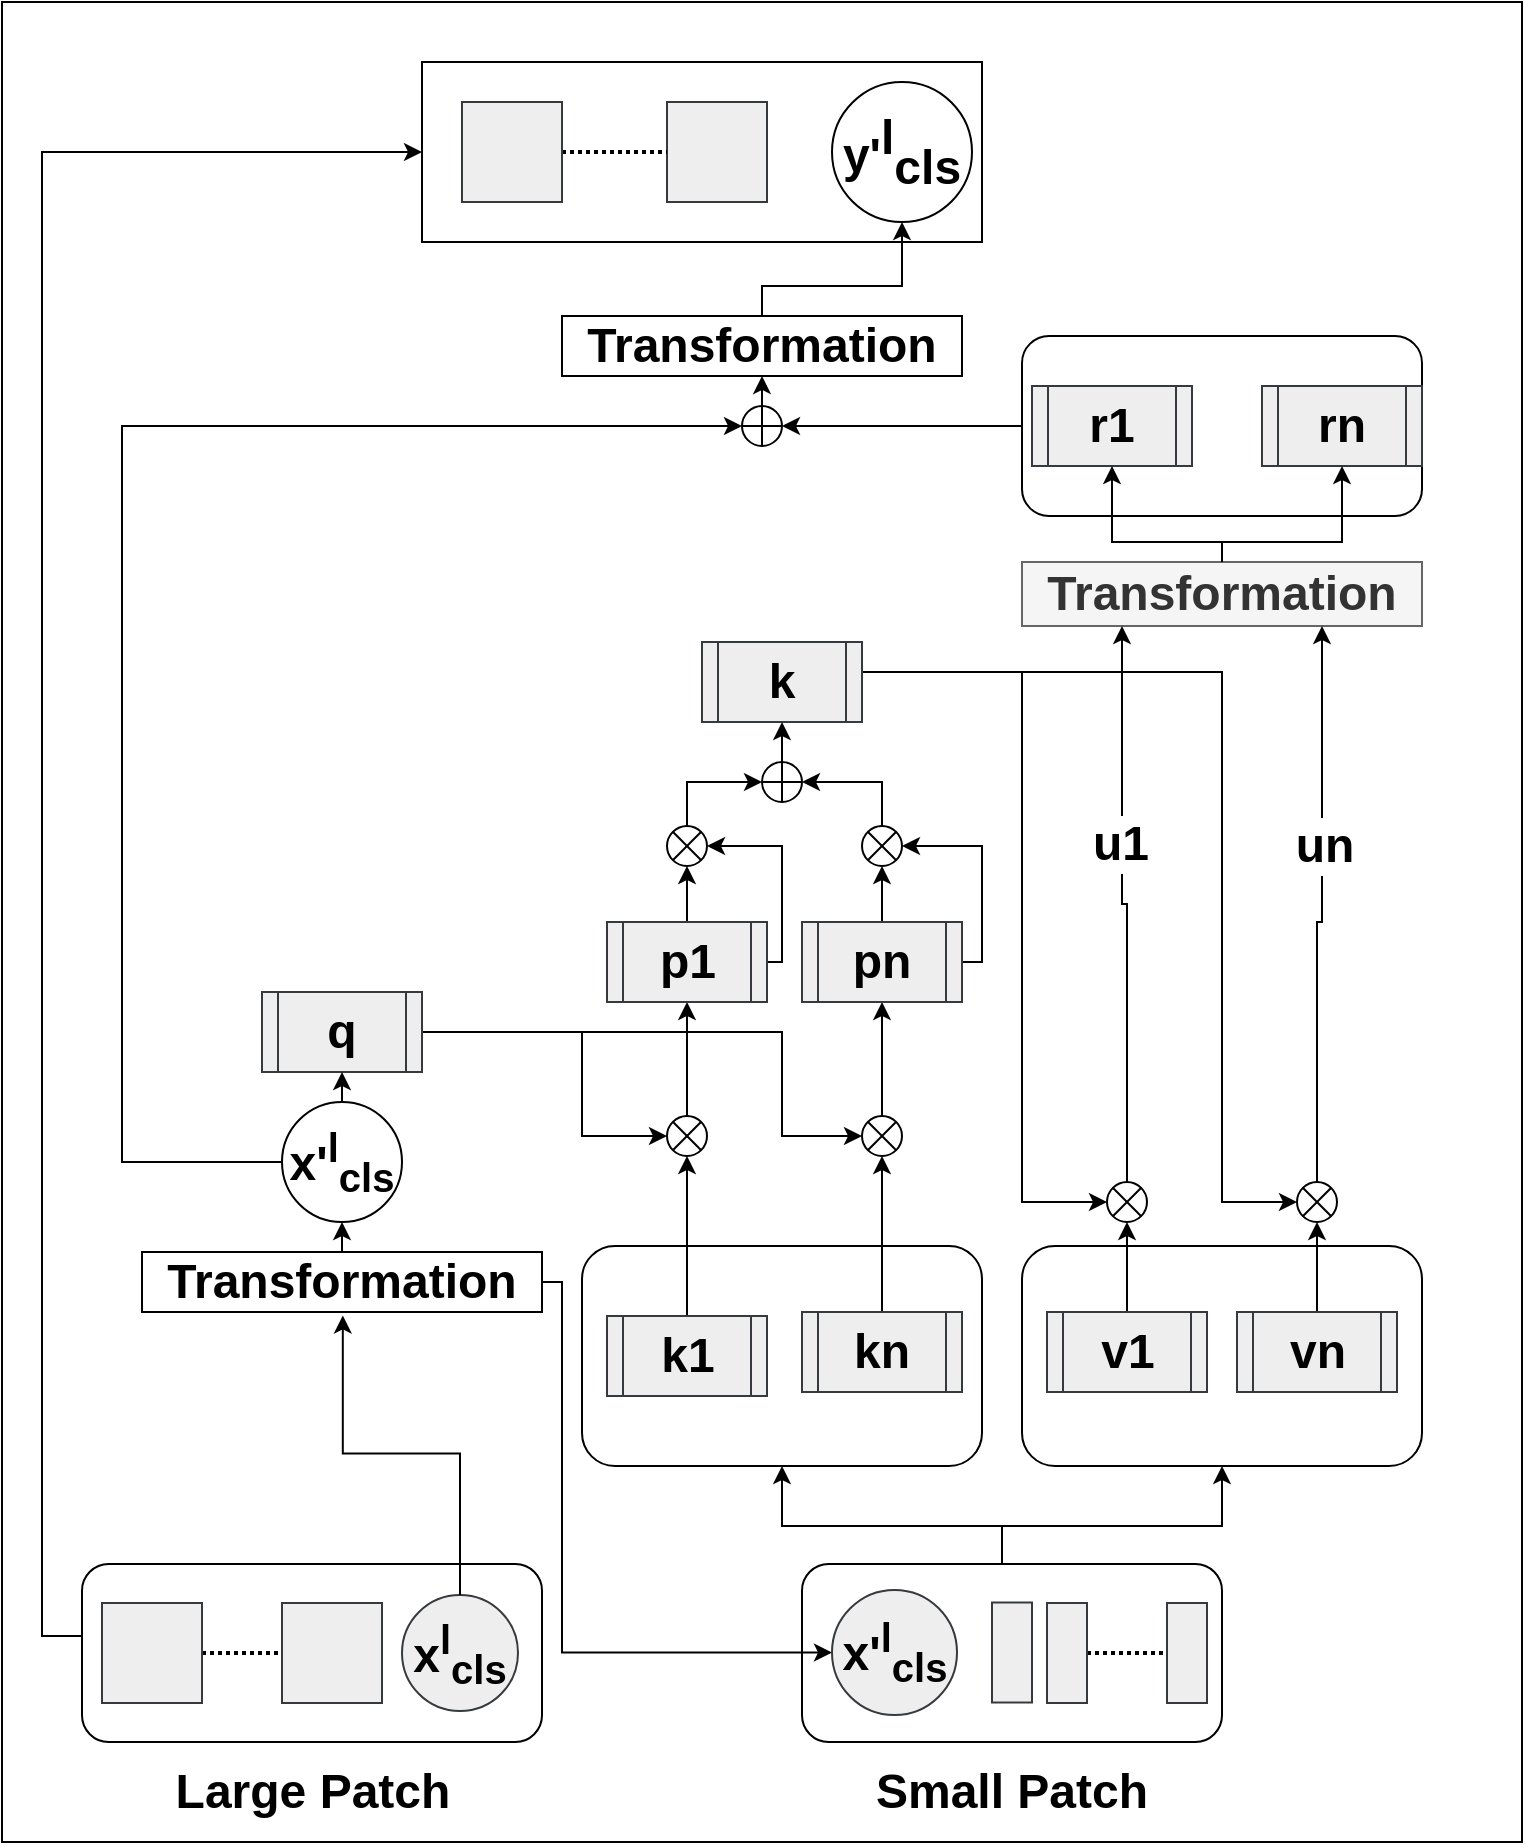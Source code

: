 <mxfile version="22.1.17" type="github" pages="2">
  <diagram id="8pTBhF0LpMx93Jpw1MKz" name="Page-1">
    <mxGraphModel dx="3500" dy="1987" grid="1" gridSize="10" guides="1" tooltips="1" connect="1" arrows="1" fold="1" page="1" pageScale="1" pageWidth="850" pageHeight="1100" math="0" shadow="0">
      <root>
        <mxCell id="0" />
        <mxCell id="1" parent="0" />
        <mxCell id="Wy6P19Ys7phJF_CWAO8N-5" value="" style="rounded=0;whiteSpace=wrap;html=1;fontSize=24;fontStyle=1" parent="1" vertex="1">
          <mxGeometry x="20" y="130" width="760" height="920" as="geometry" />
        </mxCell>
        <mxCell id="Wy6P19Ys7phJF_CWAO8N-6" value="" style="rounded=0;whiteSpace=wrap;html=1;fontSize=24;fontStyle=1" parent="1" vertex="1">
          <mxGeometry x="230" y="160" width="280" height="90" as="geometry" />
        </mxCell>
        <mxCell id="Wy6P19Ys7phJF_CWAO8N-145" style="edgeStyle=orthogonalEdgeStyle;rounded=0;orthogonalLoop=1;jettySize=auto;html=1;exitX=1;exitY=0.5;exitDx=0;exitDy=0;entryX=0;entryY=0.5;entryDx=0;entryDy=0;fontSize=24;fontStyle=1" parent="1" source="Wy6P19Ys7phJF_CWAO8N-24" target="Wy6P19Ys7phJF_CWAO8N-88" edge="1">
          <mxGeometry relative="1" as="geometry">
            <Array as="points">
              <mxPoint x="240" y="645" />
              <mxPoint x="310" y="645" />
              <mxPoint x="310" y="697" />
            </Array>
          </mxGeometry>
        </mxCell>
        <mxCell id="Wy6P19Ys7phJF_CWAO8N-148" style="edgeStyle=orthogonalEdgeStyle;rounded=0;orthogonalLoop=1;jettySize=auto;html=1;exitX=1;exitY=0.5;exitDx=0;exitDy=0;entryX=0;entryY=0.5;entryDx=0;entryDy=0;fontSize=24;fontStyle=1" parent="1" source="Wy6P19Ys7phJF_CWAO8N-24" target="Wy6P19Ys7phJF_CWAO8N-91" edge="1">
          <mxGeometry relative="1" as="geometry">
            <Array as="points">
              <mxPoint x="240" y="645" />
              <mxPoint x="410" y="645" />
              <mxPoint x="410" y="697" />
            </Array>
          </mxGeometry>
        </mxCell>
        <mxCell id="Wy6P19Ys7phJF_CWAO8N-24" value="q" style="shape=process;whiteSpace=wrap;html=1;backgroundOutline=1;fontSize=24;fontStyle=1;fillColor=#eeeeee;strokeColor=#36393d;" parent="1" vertex="1">
          <mxGeometry x="150" y="625" width="80" height="40" as="geometry" />
        </mxCell>
        <mxCell id="Wy6P19Ys7phJF_CWAO8N-163" style="edgeStyle=orthogonalEdgeStyle;rounded=0;orthogonalLoop=1;jettySize=auto;html=1;exitX=1;exitY=0.5;exitDx=0;exitDy=0;entryX=0;entryY=0.5;entryDx=0;entryDy=0;fontSize=24;fontStyle=1" parent="1" source="Wy6P19Ys7phJF_CWAO8N-26" target="Wy6P19Ys7phJF_CWAO8N-104" edge="1">
          <mxGeometry relative="1" as="geometry">
            <Array as="points">
              <mxPoint x="530" y="465" />
              <mxPoint x="530" y="730" />
            </Array>
          </mxGeometry>
        </mxCell>
        <mxCell id="Wy6P19Ys7phJF_CWAO8N-166" style="edgeStyle=orthogonalEdgeStyle;rounded=0;orthogonalLoop=1;jettySize=auto;html=1;exitX=1;exitY=0.5;exitDx=0;exitDy=0;entryX=0;entryY=0.5;entryDx=0;entryDy=0;fontSize=24;fontStyle=1" parent="1" source="Wy6P19Ys7phJF_CWAO8N-26" target="Wy6P19Ys7phJF_CWAO8N-107" edge="1">
          <mxGeometry relative="1" as="geometry">
            <Array as="points">
              <mxPoint x="450" y="465" />
              <mxPoint x="630" y="465" />
              <mxPoint x="630" y="730" />
            </Array>
          </mxGeometry>
        </mxCell>
        <mxCell id="Wy6P19Ys7phJF_CWAO8N-26" value="k" style="shape=process;whiteSpace=wrap;html=1;backgroundOutline=1;fontSize=24;fontStyle=1;fillColor=#eeeeee;strokeColor=#36393d;" parent="1" vertex="1">
          <mxGeometry x="370" y="450" width="80" height="40" as="geometry" />
        </mxCell>
        <mxCell id="Wy6P19Ys7phJF_CWAO8N-173" style="edgeStyle=orthogonalEdgeStyle;rounded=0;orthogonalLoop=1;jettySize=auto;html=1;exitX=0;exitY=0.5;exitDx=0;exitDy=0;entryX=0;entryY=0.5;entryDx=0;entryDy=0;fontSize=24;fontStyle=1" parent="1" source="Wy6P19Ys7phJF_CWAO8N-198" target="Wy6P19Ys7phJF_CWAO8N-172" edge="1">
          <mxGeometry relative="1" as="geometry">
            <mxPoint x="90" y="815" as="sourcePoint" />
            <Array as="points">
              <mxPoint x="80" y="710" />
              <mxPoint x="80" y="342" />
            </Array>
          </mxGeometry>
        </mxCell>
        <mxCell id="Wy6P19Ys7phJF_CWAO8N-39" value="" style="rounded=1;whiteSpace=wrap;html=1;fontSize=24;fontStyle=1" parent="1" vertex="1">
          <mxGeometry x="310" y="752" width="200" height="110" as="geometry" />
        </mxCell>
        <mxCell id="Wy6P19Ys7phJF_CWAO8N-40" value="" style="rounded=1;whiteSpace=wrap;html=1;fontSize=24;fontStyle=1" parent="1" vertex="1">
          <mxGeometry x="530" y="752" width="200" height="110" as="geometry" />
        </mxCell>
        <mxCell id="Wy6P19Ys7phJF_CWAO8N-7" value="Transformation" style="rounded=0;whiteSpace=wrap;html=1;fillColor=#f5f5f5;strokeColor=#666666;fontSize=24;fontStyle=1;fontColor=#333333;" parent="1" vertex="1">
          <mxGeometry x="530" y="410" width="200" height="32" as="geometry" />
        </mxCell>
        <mxCell id="Wy6P19Ys7phJF_CWAO8N-149" style="edgeStyle=orthogonalEdgeStyle;rounded=0;orthogonalLoop=1;jettySize=auto;html=1;exitX=0.5;exitY=0;exitDx=0;exitDy=0;entryX=0.5;entryY=1;entryDx=0;entryDy=0;fontSize=24;fontStyle=1" parent="1" source="Wy6P19Ys7phJF_CWAO8N-198" target="Wy6P19Ys7phJF_CWAO8N-24" edge="1">
          <mxGeometry relative="1" as="geometry">
            <mxPoint x="190" y="680" as="sourcePoint" />
          </mxGeometry>
        </mxCell>
        <mxCell id="Wy6P19Ys7phJF_CWAO8N-76" style="edgeStyle=orthogonalEdgeStyle;rounded=0;orthogonalLoop=1;jettySize=auto;html=1;exitX=0.5;exitY=0;exitDx=0;exitDy=0;entryX=0.5;entryY=1;entryDx=0;entryDy=0;fontSize=24;fontStyle=1" parent="1" source="Wy6P19Ys7phJF_CWAO8N-78" target="Wy6P19Ys7phJF_CWAO8N-88" edge="1">
          <mxGeometry relative="1" as="geometry" />
        </mxCell>
        <mxCell id="Wy6P19Ys7phJF_CWAO8N-78" value="k1" style="shape=process;whiteSpace=wrap;html=1;backgroundOutline=1;rotation=0;fontSize=24;fontStyle=1;fillColor=#eeeeee;strokeColor=#36393d;" parent="1" vertex="1">
          <mxGeometry x="322.5" y="787" width="80" height="40" as="geometry" />
        </mxCell>
        <mxCell id="Wy6P19Ys7phJF_CWAO8N-85" style="edgeStyle=orthogonalEdgeStyle;rounded=0;orthogonalLoop=1;jettySize=auto;html=1;exitX=0.5;exitY=0;exitDx=0;exitDy=0;entryX=0.5;entryY=1;entryDx=0;entryDy=0;fontSize=24;fontStyle=1" parent="1" source="Wy6P19Ys7phJF_CWAO8N-87" target="Wy6P19Ys7phJF_CWAO8N-91" edge="1">
          <mxGeometry relative="1" as="geometry" />
        </mxCell>
        <mxCell id="Wy6P19Ys7phJF_CWAO8N-87" value="kn" style="shape=process;whiteSpace=wrap;html=1;backgroundOutline=1;rotation=0;fontSize=24;fontStyle=1;fillColor=#eeeeee;strokeColor=#36393d;" parent="1" vertex="1">
          <mxGeometry x="420" y="785" width="80" height="40" as="geometry" />
        </mxCell>
        <mxCell id="Wy6P19Ys7phJF_CWAO8N-141" style="edgeStyle=orthogonalEdgeStyle;rounded=0;orthogonalLoop=1;jettySize=auto;html=1;exitX=0.5;exitY=0;exitDx=0;exitDy=0;entryX=0.5;entryY=1;entryDx=0;entryDy=0;fontSize=24;fontStyle=1" parent="1" source="Wy6P19Ys7phJF_CWAO8N-88" target="Wy6P19Ys7phJF_CWAO8N-127" edge="1">
          <mxGeometry relative="1" as="geometry" />
        </mxCell>
        <mxCell id="Wy6P19Ys7phJF_CWAO8N-88" value="" style="shape=sumEllipse;perimeter=ellipsePerimeter;whiteSpace=wrap;html=1;backgroundOutline=1;fontSize=24;fontStyle=1" parent="1" vertex="1">
          <mxGeometry x="352.5" y="687" width="20" height="20" as="geometry" />
        </mxCell>
        <mxCell id="Wy6P19Ys7phJF_CWAO8N-144" style="edgeStyle=orthogonalEdgeStyle;rounded=0;orthogonalLoop=1;jettySize=auto;html=1;exitX=0.5;exitY=0;exitDx=0;exitDy=0;entryX=0.5;entryY=1;entryDx=0;entryDy=0;fontSize=24;fontStyle=1" parent="1" source="Wy6P19Ys7phJF_CWAO8N-91" target="Wy6P19Ys7phJF_CWAO8N-136" edge="1">
          <mxGeometry relative="1" as="geometry" />
        </mxCell>
        <mxCell id="Wy6P19Ys7phJF_CWAO8N-91" value="" style="shape=sumEllipse;perimeter=ellipsePerimeter;whiteSpace=wrap;html=1;backgroundOutline=1;fontSize=24;fontStyle=1" parent="1" vertex="1">
          <mxGeometry x="450" y="687" width="20" height="20" as="geometry" />
        </mxCell>
        <mxCell id="Wy6P19Ys7phJF_CWAO8N-92" style="edgeStyle=orthogonalEdgeStyle;rounded=0;orthogonalLoop=1;jettySize=auto;html=1;exitX=0.5;exitY=0;exitDx=0;exitDy=0;entryX=0.5;entryY=1;entryDx=0;entryDy=0;fontSize=24;fontStyle=1" parent="1" source="Wy6P19Ys7phJF_CWAO8N-94" target="Wy6P19Ys7phJF_CWAO8N-104" edge="1">
          <mxGeometry relative="1" as="geometry" />
        </mxCell>
        <mxCell id="Wy6P19Ys7phJF_CWAO8N-94" value="v1" style="shape=process;whiteSpace=wrap;html=1;backgroundOutline=1;rotation=0;fontSize=24;fontStyle=1;fillColor=#eeeeee;strokeColor=#36393d;" parent="1" vertex="1">
          <mxGeometry x="542.5" y="785" width="80" height="40" as="geometry" />
        </mxCell>
        <mxCell id="Wy6P19Ys7phJF_CWAO8N-101" style="edgeStyle=orthogonalEdgeStyle;rounded=0;orthogonalLoop=1;jettySize=auto;html=1;exitX=0.5;exitY=0;exitDx=0;exitDy=0;entryX=0.5;entryY=1;entryDx=0;entryDy=0;fontSize=24;fontStyle=1" parent="1" source="Wy6P19Ys7phJF_CWAO8N-103" target="Wy6P19Ys7phJF_CWAO8N-107" edge="1">
          <mxGeometry relative="1" as="geometry" />
        </mxCell>
        <mxCell id="Wy6P19Ys7phJF_CWAO8N-103" value="vn" style="shape=process;whiteSpace=wrap;html=1;backgroundOutline=1;rotation=0;fontSize=24;fontStyle=1;fillColor=#eeeeee;strokeColor=#36393d;" parent="1" vertex="1">
          <mxGeometry x="637.5" y="785" width="80" height="40" as="geometry" />
        </mxCell>
        <mxCell id="Wy6P19Ys7phJF_CWAO8N-159" style="edgeStyle=orthogonalEdgeStyle;rounded=0;orthogonalLoop=1;jettySize=auto;html=1;exitX=0.5;exitY=0;exitDx=0;exitDy=0;entryX=0.25;entryY=1;entryDx=0;entryDy=0;fontSize=24;fontStyle=1" parent="1" source="Wy6P19Ys7phJF_CWAO8N-104" target="Wy6P19Ys7phJF_CWAO8N-7" edge="1">
          <mxGeometry relative="1" as="geometry" />
        </mxCell>
        <mxCell id="Wy6P19Ys7phJF_CWAO8N-217" value="u1" style="edgeLabel;html=1;align=center;verticalAlign=middle;resizable=0;points=[];fontSize=24;fontStyle=1" parent="Wy6P19Ys7phJF_CWAO8N-159" vertex="1" connectable="0">
          <mxGeometry x="0.222" y="1" relative="1" as="geometry">
            <mxPoint as="offset" />
          </mxGeometry>
        </mxCell>
        <mxCell id="Wy6P19Ys7phJF_CWAO8N-104" value="" style="shape=sumEllipse;perimeter=ellipsePerimeter;whiteSpace=wrap;html=1;backgroundOutline=1;fontSize=24;fontStyle=1" parent="1" vertex="1">
          <mxGeometry x="572.5" y="720" width="20" height="20" as="geometry" />
        </mxCell>
        <mxCell id="Wy6P19Ys7phJF_CWAO8N-162" style="edgeStyle=orthogonalEdgeStyle;rounded=0;orthogonalLoop=1;jettySize=auto;html=1;exitX=0.5;exitY=0;exitDx=0;exitDy=0;entryX=0.75;entryY=1;entryDx=0;entryDy=0;fontSize=24;fontStyle=1" parent="1" source="Wy6P19Ys7phJF_CWAO8N-107" target="Wy6P19Ys7phJF_CWAO8N-7" edge="1">
          <mxGeometry relative="1" as="geometry">
            <Array as="points">
              <mxPoint x="678" y="590" />
              <mxPoint x="680" y="590" />
            </Array>
          </mxGeometry>
        </mxCell>
        <mxCell id="Wy6P19Ys7phJF_CWAO8N-222" value="un" style="edgeLabel;html=1;align=center;verticalAlign=middle;resizable=0;points=[];fontSize=24;fontStyle=1" parent="Wy6P19Ys7phJF_CWAO8N-162" vertex="1" connectable="0">
          <mxGeometry x="0.218" y="-1" relative="1" as="geometry">
            <mxPoint as="offset" />
          </mxGeometry>
        </mxCell>
        <mxCell id="Wy6P19Ys7phJF_CWAO8N-107" value="" style="shape=sumEllipse;perimeter=ellipsePerimeter;whiteSpace=wrap;html=1;backgroundOutline=1;fontSize=24;fontStyle=1" parent="1" vertex="1">
          <mxGeometry x="667.5" y="720" width="20" height="20" as="geometry" />
        </mxCell>
        <mxCell id="Wy6P19Ys7phJF_CWAO8N-125" style="edgeStyle=orthogonalEdgeStyle;rounded=0;orthogonalLoop=1;jettySize=auto;html=1;exitX=1;exitY=0.5;exitDx=0;exitDy=0;entryX=1;entryY=0.5;entryDx=0;entryDy=0;fontSize=24;fontStyle=1" parent="1" source="Wy6P19Ys7phJF_CWAO8N-127" target="Wy6P19Ys7phJF_CWAO8N-137" edge="1">
          <mxGeometry relative="1" as="geometry">
            <Array as="points">
              <mxPoint x="410" y="610" />
              <mxPoint x="410" y="552" />
            </Array>
          </mxGeometry>
        </mxCell>
        <mxCell id="ZhT6Ja5f5Oj73jSTYMe2-69" style="edgeStyle=orthogonalEdgeStyle;rounded=0;orthogonalLoop=1;jettySize=auto;html=1;exitX=0.5;exitY=0;exitDx=0;exitDy=0;entryX=0.5;entryY=1;entryDx=0;entryDy=0;fontSize=24;" edge="1" parent="1" source="Wy6P19Ys7phJF_CWAO8N-127" target="Wy6P19Ys7phJF_CWAO8N-137">
          <mxGeometry relative="1" as="geometry" />
        </mxCell>
        <mxCell id="Wy6P19Ys7phJF_CWAO8N-127" value="p1" style="shape=process;whiteSpace=wrap;html=1;backgroundOutline=1;rotation=0;fontSize=24;fontStyle=1;fillColor=#eeeeee;strokeColor=#36393d;" parent="1" vertex="1">
          <mxGeometry x="322.5" y="590" width="80" height="40" as="geometry" />
        </mxCell>
        <mxCell id="Wy6P19Ys7phJF_CWAO8N-134" style="edgeStyle=orthogonalEdgeStyle;rounded=0;orthogonalLoop=1;jettySize=auto;html=1;exitX=1;exitY=0.5;exitDx=0;exitDy=0;entryX=0.5;entryY=1;entryDx=0;entryDy=0;fontSize=24;fontStyle=1" parent="1" source="Wy6P19Ys7phJF_CWAO8N-136" target="Wy6P19Ys7phJF_CWAO8N-140" edge="1">
          <mxGeometry relative="1" as="geometry">
            <Array as="points">
              <mxPoint x="510" y="610" />
              <mxPoint x="510" y="552" />
            </Array>
          </mxGeometry>
        </mxCell>
        <mxCell id="Wy6P19Ys7phJF_CWAO8N-135" style="edgeStyle=orthogonalEdgeStyle;rounded=0;orthogonalLoop=1;jettySize=auto;html=1;exitX=0.5;exitY=0;exitDx=0;exitDy=0;entryX=0;entryY=0.5;entryDx=0;entryDy=0;fontSize=24;fontStyle=1" parent="1" source="Wy6P19Ys7phJF_CWAO8N-136" target="Wy6P19Ys7phJF_CWAO8N-140" edge="1">
          <mxGeometry relative="1" as="geometry">
            <Array as="points" />
          </mxGeometry>
        </mxCell>
        <mxCell id="Wy6P19Ys7phJF_CWAO8N-136" value="pn" style="shape=process;whiteSpace=wrap;html=1;backgroundOutline=1;rotation=0;fontSize=24;fontStyle=1;fillColor=#eeeeee;strokeColor=#36393d;" parent="1" vertex="1">
          <mxGeometry x="420.0" y="590" width="80" height="40" as="geometry" />
        </mxCell>
        <mxCell id="Wy6P19Ys7phJF_CWAO8N-151" style="edgeStyle=orthogonalEdgeStyle;rounded=0;orthogonalLoop=1;jettySize=auto;html=1;exitX=0.5;exitY=0;exitDx=0;exitDy=0;entryX=0;entryY=0.5;entryDx=0;entryDy=0;fontSize=24;fontStyle=1" parent="1" source="Wy6P19Ys7phJF_CWAO8N-137" target="Wy6P19Ys7phJF_CWAO8N-150" edge="1">
          <mxGeometry relative="1" as="geometry">
            <Array as="points">
              <mxPoint x="363" y="520" />
            </Array>
          </mxGeometry>
        </mxCell>
        <mxCell id="Wy6P19Ys7phJF_CWAO8N-137" value="" style="shape=sumEllipse;perimeter=ellipsePerimeter;whiteSpace=wrap;html=1;backgroundOutline=1;fontSize=24;fontStyle=1" parent="1" vertex="1">
          <mxGeometry x="352.5" y="542" width="20" height="20" as="geometry" />
        </mxCell>
        <mxCell id="Wy6P19Ys7phJF_CWAO8N-156" style="edgeStyle=orthogonalEdgeStyle;rounded=0;orthogonalLoop=1;jettySize=auto;html=1;exitX=1;exitY=0.5;exitDx=0;exitDy=0;entryX=1;entryY=0.5;entryDx=0;entryDy=0;fontSize=24;fontStyle=1" parent="1" source="Wy6P19Ys7phJF_CWAO8N-140" target="Wy6P19Ys7phJF_CWAO8N-150" edge="1">
          <mxGeometry relative="1" as="geometry">
            <Array as="points">
              <mxPoint x="460" y="520" />
            </Array>
          </mxGeometry>
        </mxCell>
        <mxCell id="Wy6P19Ys7phJF_CWAO8N-140" value="" style="shape=sumEllipse;perimeter=ellipsePerimeter;whiteSpace=wrap;html=1;backgroundOutline=1;fontSize=24;fontStyle=1;rotation=-90;" parent="1" vertex="1">
          <mxGeometry x="450.0" y="542" width="20" height="20" as="geometry" />
        </mxCell>
        <mxCell id="Wy6P19Ys7phJF_CWAO8N-157" style="edgeStyle=orthogonalEdgeStyle;rounded=0;orthogonalLoop=1;jettySize=auto;html=1;exitX=0.5;exitY=0;exitDx=0;exitDy=0;entryX=0.5;entryY=1;entryDx=0;entryDy=0;fontSize=24;fontStyle=1" parent="1" source="Wy6P19Ys7phJF_CWAO8N-150" target="Wy6P19Ys7phJF_CWAO8N-26" edge="1">
          <mxGeometry relative="1" as="geometry" />
        </mxCell>
        <mxCell id="Wy6P19Ys7phJF_CWAO8N-150" value="" style="shape=orEllipse;perimeter=ellipsePerimeter;whiteSpace=wrap;html=1;backgroundOutline=1;fontSize=24;fontStyle=1" parent="1" vertex="1">
          <mxGeometry x="400" y="510" width="20" height="20" as="geometry" />
        </mxCell>
        <mxCell id="Wy6P19Ys7phJF_CWAO8N-174" style="edgeStyle=orthogonalEdgeStyle;rounded=0;orthogonalLoop=1;jettySize=auto;html=1;exitX=0;exitY=0.5;exitDx=0;exitDy=0;entryX=1;entryY=0.5;entryDx=0;entryDy=0;fontSize=24;fontStyle=1" parent="1" source="Wy6P19Ys7phJF_CWAO8N-167" target="Wy6P19Ys7phJF_CWAO8N-172" edge="1">
          <mxGeometry relative="1" as="geometry" />
        </mxCell>
        <mxCell id="Wy6P19Ys7phJF_CWAO8N-167" value="" style="rounded=1;whiteSpace=wrap;html=1;fontSize=24;fontStyle=1" parent="1" vertex="1">
          <mxGeometry x="530" y="297" width="200" height="90" as="geometry" />
        </mxCell>
        <mxCell id="Wy6P19Ys7phJF_CWAO8N-32" value="r1" style="shape=process;whiteSpace=wrap;html=1;backgroundOutline=1;rotation=0;fillColor=#eeeeee;strokeColor=#36393d;fontSize=24;fontStyle=1" parent="1" vertex="1">
          <mxGeometry x="535" y="322" width="80" height="40" as="geometry" />
        </mxCell>
        <mxCell id="Wy6P19Ys7phJF_CWAO8N-35" value="rn" style="shape=process;whiteSpace=wrap;html=1;backgroundOutline=1;rotation=0;fillColor=#eeeeee;strokeColor=#36393d;fontSize=24;fontStyle=1" parent="1" vertex="1">
          <mxGeometry x="650" y="322" width="80" height="40" as="geometry" />
        </mxCell>
        <mxCell id="Wy6P19Ys7phJF_CWAO8N-168" style="edgeStyle=orthogonalEdgeStyle;rounded=0;orthogonalLoop=1;jettySize=auto;html=1;exitX=0.5;exitY=0;exitDx=0;exitDy=0;entryX=0.5;entryY=1;entryDx=0;entryDy=0;fontSize=24;fontStyle=1" parent="1" source="Wy6P19Ys7phJF_CWAO8N-7" target="Wy6P19Ys7phJF_CWAO8N-32" edge="1">
          <mxGeometry relative="1" as="geometry">
            <Array as="points">
              <mxPoint x="630" y="400" />
              <mxPoint x="575" y="400" />
            </Array>
          </mxGeometry>
        </mxCell>
        <mxCell id="Wy6P19Ys7phJF_CWAO8N-171" style="edgeStyle=orthogonalEdgeStyle;rounded=0;orthogonalLoop=1;jettySize=auto;html=1;exitX=0.5;exitY=0;exitDx=0;exitDy=0;entryX=0.5;entryY=1;entryDx=0;entryDy=0;fontSize=24;fontStyle=1" parent="1" source="Wy6P19Ys7phJF_CWAO8N-7" target="Wy6P19Ys7phJF_CWAO8N-35" edge="1">
          <mxGeometry relative="1" as="geometry">
            <Array as="points">
              <mxPoint x="630" y="400" />
              <mxPoint x="690" y="400" />
            </Array>
          </mxGeometry>
        </mxCell>
        <mxCell id="Wy6P19Ys7phJF_CWAO8N-175" style="edgeStyle=orthogonalEdgeStyle;rounded=0;orthogonalLoop=1;jettySize=auto;html=1;exitX=0.5;exitY=0;exitDx=0;exitDy=0;entryX=0.5;entryY=1;entryDx=0;entryDy=0;fontSize=24;fontStyle=1" parent="1" source="Wy6P19Ys7phJF_CWAO8N-172" target="Wy6P19Ys7phJF_CWAO8N-206" edge="1">
          <mxGeometry relative="1" as="geometry" />
        </mxCell>
        <mxCell id="Wy6P19Ys7phJF_CWAO8N-172" value="" style="shape=orEllipse;perimeter=ellipsePerimeter;whiteSpace=wrap;html=1;backgroundOutline=1;fontSize=24;fontStyle=1" parent="1" vertex="1">
          <mxGeometry x="390" y="332" width="20" height="20" as="geometry" />
        </mxCell>
        <mxCell id="Wy6P19Ys7phJF_CWAO8N-199" style="edgeStyle=orthogonalEdgeStyle;rounded=0;orthogonalLoop=1;jettySize=auto;html=1;exitX=0.5;exitY=0;exitDx=0;exitDy=0;entryX=0.5;entryY=1;entryDx=0;entryDy=0;fontSize=24;fontStyle=1" parent="1" source="Wy6P19Ys7phJF_CWAO8N-188" target="Wy6P19Ys7phJF_CWAO8N-39" edge="1">
          <mxGeometry relative="1" as="geometry">
            <Array as="points">
              <mxPoint x="520" y="892" />
              <mxPoint x="410" y="892" />
            </Array>
          </mxGeometry>
        </mxCell>
        <mxCell id="Wy6P19Ys7phJF_CWAO8N-200" style="edgeStyle=orthogonalEdgeStyle;rounded=0;orthogonalLoop=1;jettySize=auto;html=1;exitX=0.5;exitY=0;exitDx=0;exitDy=0;entryX=0.5;entryY=1;entryDx=0;entryDy=0;fontSize=24;fontStyle=1" parent="1" source="Wy6P19Ys7phJF_CWAO8N-188" target="Wy6P19Ys7phJF_CWAO8N-40" edge="1">
          <mxGeometry relative="1" as="geometry">
            <Array as="points">
              <mxPoint x="520" y="892" />
              <mxPoint x="630" y="892" />
            </Array>
          </mxGeometry>
        </mxCell>
        <mxCell id="Wy6P19Ys7phJF_CWAO8N-188" value="" style="rounded=1;whiteSpace=wrap;html=1;fontSize=24;fontStyle=1" parent="1" vertex="1">
          <mxGeometry x="420" y="911" width="210" height="89" as="geometry" />
        </mxCell>
        <mxCell id="Wy6P19Ys7phJF_CWAO8N-201" style="edgeStyle=orthogonalEdgeStyle;rounded=0;orthogonalLoop=1;jettySize=auto;html=1;exitX=1;exitY=0.5;exitDx=0;exitDy=0;entryX=0;entryY=0.5;entryDx=0;entryDy=0;fontSize=24;fontStyle=1" parent="1" source="Wy6P19Ys7phJF_CWAO8N-191" target="Wy6P19Ys7phJF_CWAO8N-196" edge="1">
          <mxGeometry relative="1" as="geometry">
            <Array as="points">
              <mxPoint x="300" y="770" />
              <mxPoint x="300" y="955" />
            </Array>
          </mxGeometry>
        </mxCell>
        <mxCell id="Wy6P19Ys7phJF_CWAO8N-202" style="edgeStyle=orthogonalEdgeStyle;rounded=0;orthogonalLoop=1;jettySize=auto;html=1;exitX=0.5;exitY=0;exitDx=0;exitDy=0;entryX=0.5;entryY=1;entryDx=0;entryDy=0;fontSize=24;fontStyle=1" parent="1" source="Wy6P19Ys7phJF_CWAO8N-191" target="Wy6P19Ys7phJF_CWAO8N-198" edge="1">
          <mxGeometry relative="1" as="geometry" />
        </mxCell>
        <mxCell id="Wy6P19Ys7phJF_CWAO8N-191" value="Transformation" style="rounded=0;whiteSpace=wrap;html=1;fontSize=24;fontStyle=1" parent="1" vertex="1">
          <mxGeometry x="90" y="755" width="200" height="30" as="geometry" />
        </mxCell>
        <mxCell id="Wy6P19Ys7phJF_CWAO8N-193" value="" style="rounded=0;whiteSpace=wrap;html=1;fillColor=#eeeeee;strokeColor=#36393d;fontSize=24;fontStyle=1" parent="1" vertex="1">
          <mxGeometry x="515" y="930.25" width="20" height="50" as="geometry" />
        </mxCell>
        <mxCell id="Wy6P19Ys7phJF_CWAO8N-196" value="x&#39;&lt;sup style=&quot;border-color: var(--border-color);&quot;&gt;l&lt;/sup&gt;&lt;sub style=&quot;border-color: var(--border-color);&quot;&gt;cls&lt;/sub&gt;" style="ellipse;whiteSpace=wrap;html=1;aspect=fixed;fillColor=#eeeeee;strokeColor=#36393d;fontSize=24;fontStyle=1" parent="1" vertex="1">
          <mxGeometry x="435" y="924" width="62.5" height="62.5" as="geometry" />
        </mxCell>
        <mxCell id="Wy6P19Ys7phJF_CWAO8N-198" value="x&#39;&lt;sup&gt;l&lt;/sup&gt;&lt;sub&gt;cls&lt;/sub&gt;" style="ellipse;whiteSpace=wrap;html=1;aspect=fixed;fontSize=24;fontStyle=1" parent="1" vertex="1">
          <mxGeometry x="160" y="680" width="60" height="60" as="geometry" />
        </mxCell>
        <mxCell id="Wy6P19Ys7phJF_CWAO8N-205" style="edgeStyle=orthogonalEdgeStyle;rounded=0;orthogonalLoop=1;jettySize=auto;html=1;exitX=0;exitY=0.5;exitDx=0;exitDy=0;entryX=0;entryY=0.5;entryDx=0;entryDy=0;fontSize=24;fontStyle=1" parent="1" source="Wy6P19Ys7phJF_CWAO8N-203" target="Wy6P19Ys7phJF_CWAO8N-6" edge="1">
          <mxGeometry relative="1" as="geometry">
            <Array as="points">
              <mxPoint x="60" y="947" />
              <mxPoint x="40" y="947" />
              <mxPoint x="40" y="205" />
            </Array>
          </mxGeometry>
        </mxCell>
        <mxCell id="Wy6P19Ys7phJF_CWAO8N-203" value="" style="rounded=1;whiteSpace=wrap;html=1;fontSize=24;fontStyle=1" parent="1" vertex="1">
          <mxGeometry x="60" y="911" width="230" height="89" as="geometry" />
        </mxCell>
        <mxCell id="Wy6P19Ys7phJF_CWAO8N-177" value="" style="whiteSpace=wrap;html=1;aspect=fixed;fillColor=#eeeeee;strokeColor=#36393d;fontSize=24;fontStyle=1" parent="1" vertex="1">
          <mxGeometry x="160" y="930.5" width="50" height="50" as="geometry" />
        </mxCell>
        <mxCell id="ZhT6Ja5f5Oj73jSTYMe2-77" value="" style="edgeStyle=orthogonalEdgeStyle;rounded=0;orthogonalLoop=1;jettySize=auto;html=1;entryX=0;entryY=0.5;entryDx=0;entryDy=0;strokeWidth=2;dashed=1;dashPattern=1 1;endArrow=none;endFill=0;" edge="1" parent="1" source="Wy6P19Ys7phJF_CWAO8N-189" target="Wy6P19Ys7phJF_CWAO8N-177">
          <mxGeometry relative="1" as="geometry" />
        </mxCell>
        <mxCell id="Wy6P19Ys7phJF_CWAO8N-189" value="" style="whiteSpace=wrap;html=1;aspect=fixed;fillColor=#eeeeee;strokeColor=#36393d;fontSize=24;fontStyle=1" parent="1" vertex="1">
          <mxGeometry x="70" y="930.5" width="50" height="50" as="geometry" />
        </mxCell>
        <mxCell id="Wy6P19Ys7phJF_CWAO8N-190" value="x&lt;sup style=&quot;&quot;&gt;l&lt;/sup&gt;&lt;sub style=&quot;&quot;&gt;cls&lt;/sub&gt;" style="ellipse;whiteSpace=wrap;html=1;aspect=fixed;fillColor=#eeeeee;strokeColor=#36393d;fontSize=24;fontStyle=1" parent="1" vertex="1">
          <mxGeometry x="220" y="926.5" width="58" height="58" as="geometry" />
        </mxCell>
        <mxCell id="Wy6P19Ys7phJF_CWAO8N-192" style="edgeStyle=orthogonalEdgeStyle;rounded=0;orthogonalLoop=1;jettySize=auto;html=1;exitX=0.5;exitY=0;exitDx=0;exitDy=0;entryX=0.502;entryY=1.058;entryDx=0;entryDy=0;entryPerimeter=0;fontSize=24;fontStyle=1" parent="1" source="Wy6P19Ys7phJF_CWAO8N-190" target="Wy6P19Ys7phJF_CWAO8N-191" edge="1">
          <mxGeometry relative="1" as="geometry" />
        </mxCell>
        <mxCell id="Wy6P19Ys7phJF_CWAO8N-207" style="edgeStyle=orthogonalEdgeStyle;rounded=0;orthogonalLoop=1;jettySize=auto;html=1;exitX=0.5;exitY=0;exitDx=0;exitDy=0;entryX=0.5;entryY=1;entryDx=0;entryDy=0;fontSize=24;fontStyle=1" parent="1" source="Wy6P19Ys7phJF_CWAO8N-206" target="Wy6P19Ys7phJF_CWAO8N-212" edge="1">
          <mxGeometry relative="1" as="geometry">
            <Array as="points">
              <mxPoint x="400" y="272" />
              <mxPoint x="470" y="272" />
            </Array>
          </mxGeometry>
        </mxCell>
        <mxCell id="Wy6P19Ys7phJF_CWAO8N-206" value="Transformation" style="rounded=0;whiteSpace=wrap;html=1;fontSize=24;fontStyle=1" parent="1" vertex="1">
          <mxGeometry x="300" y="287" width="200" height="30" as="geometry" />
        </mxCell>
        <mxCell id="Wy6P19Ys7phJF_CWAO8N-208" value="Large Patch" style="text;html=1;strokeColor=none;fillColor=none;align=center;verticalAlign=middle;whiteSpace=wrap;rounded=0;fontSize=24;fontStyle=1" parent="1" vertex="1">
          <mxGeometry x="82.5" y="1010" width="185" height="30" as="geometry" />
        </mxCell>
        <mxCell id="Wy6P19Ys7phJF_CWAO8N-209" value="Small Patch" style="text;html=1;strokeColor=none;fillColor=none;align=center;verticalAlign=middle;whiteSpace=wrap;rounded=0;fontSize=24;fontStyle=1" parent="1" vertex="1">
          <mxGeometry x="405" y="1010" width="240" height="30" as="geometry" />
        </mxCell>
        <mxCell id="Wy6P19Ys7phJF_CWAO8N-210" value="" style="whiteSpace=wrap;html=1;aspect=fixed;fontSize=24;fontStyle=1;fillColor=#eeeeee;strokeColor=#36393d;" parent="1" vertex="1">
          <mxGeometry x="352.5" y="180" width="50" height="50" as="geometry" />
        </mxCell>
        <mxCell id="ZhT6Ja5f5Oj73jSTYMe2-76" value="" style="edgeStyle=orthogonalEdgeStyle;rounded=0;orthogonalLoop=1;jettySize=auto;html=1;endArrow=none;endFill=0;dashed=1;dashPattern=1 1;strokeWidth=2;" edge="1" parent="1" source="Wy6P19Ys7phJF_CWAO8N-211" target="Wy6P19Ys7phJF_CWAO8N-210">
          <mxGeometry relative="1" as="geometry" />
        </mxCell>
        <mxCell id="Wy6P19Ys7phJF_CWAO8N-211" value="" style="whiteSpace=wrap;html=1;aspect=fixed;fontSize=24;fontStyle=1;fillColor=#eeeeee;strokeColor=#36393d;" parent="1" vertex="1">
          <mxGeometry x="250" y="180" width="50" height="50" as="geometry" />
        </mxCell>
        <mxCell id="Wy6P19Ys7phJF_CWAO8N-212" value="y&#39;&lt;sup style=&quot;font-size: 24px;&quot;&gt;l&lt;/sup&gt;&lt;sub style=&quot;font-size: 24px;&quot;&gt;cls&lt;/sub&gt;" style="ellipse;whiteSpace=wrap;html=1;aspect=fixed;fontSize=24;fontStyle=1" parent="1" vertex="1">
          <mxGeometry x="435" y="170" width="70" height="70" as="geometry" />
        </mxCell>
        <mxCell id="ZhT6Ja5f5Oj73jSTYMe2-71" style="edgeStyle=orthogonalEdgeStyle;rounded=0;orthogonalLoop=1;jettySize=auto;html=1;exitX=1;exitY=0.5;exitDx=0;exitDy=0;entryX=0;entryY=0.5;entryDx=0;entryDy=0;dashed=1;dashPattern=1 1;sourcePerimeterSpacing=0;endArrow=none;endFill=0;strokeWidth=2;jumpSize=21;fontSize=24;" edge="1" parent="1" source="ZhT6Ja5f5Oj73jSTYMe2-72">
          <mxGeometry relative="1" as="geometry">
            <mxPoint x="1740" y="1147" as="targetPoint" />
          </mxGeometry>
        </mxCell>
        <mxCell id="ZhT6Ja5f5Oj73jSTYMe2-81" value="" style="edgeStyle=orthogonalEdgeStyle;rounded=0;orthogonalLoop=1;jettySize=auto;html=1;strokeWidth=2;dashed=1;dashPattern=1 1;endArrow=none;endFill=0;" edge="1" parent="1" source="ZhT6Ja5f5Oj73jSTYMe2-78" target="ZhT6Ja5f5Oj73jSTYMe2-80">
          <mxGeometry relative="1" as="geometry" />
        </mxCell>
        <mxCell id="ZhT6Ja5f5Oj73jSTYMe2-78" value="" style="rounded=0;whiteSpace=wrap;html=1;fillColor=#eeeeee;strokeColor=#36393d;fontSize=24;fontStyle=1" vertex="1" parent="1">
          <mxGeometry x="542.5" y="930.5" width="20" height="50" as="geometry" />
        </mxCell>
        <mxCell id="ZhT6Ja5f5Oj73jSTYMe2-80" value="" style="rounded=0;whiteSpace=wrap;html=1;fillColor=#eeeeee;strokeColor=#36393d;fontSize=24;fontStyle=1" vertex="1" parent="1">
          <mxGeometry x="602.5" y="930.5" width="20" height="50" as="geometry" />
        </mxCell>
      </root>
    </mxGraphModel>
  </diagram>
  <diagram id="cgkwG8bFN-5PW19WBuDd" name="Page-2">
    <mxGraphModel dx="1050" dy="596" grid="1" gridSize="10" guides="1" tooltips="1" connect="1" arrows="1" fold="1" page="1" pageScale="1" pageWidth="1654" pageHeight="2336" math="0" shadow="0">
      <root>
        <mxCell id="0" />
        <mxCell id="1" parent="0" />
      </root>
    </mxGraphModel>
  </diagram>
</mxfile>
